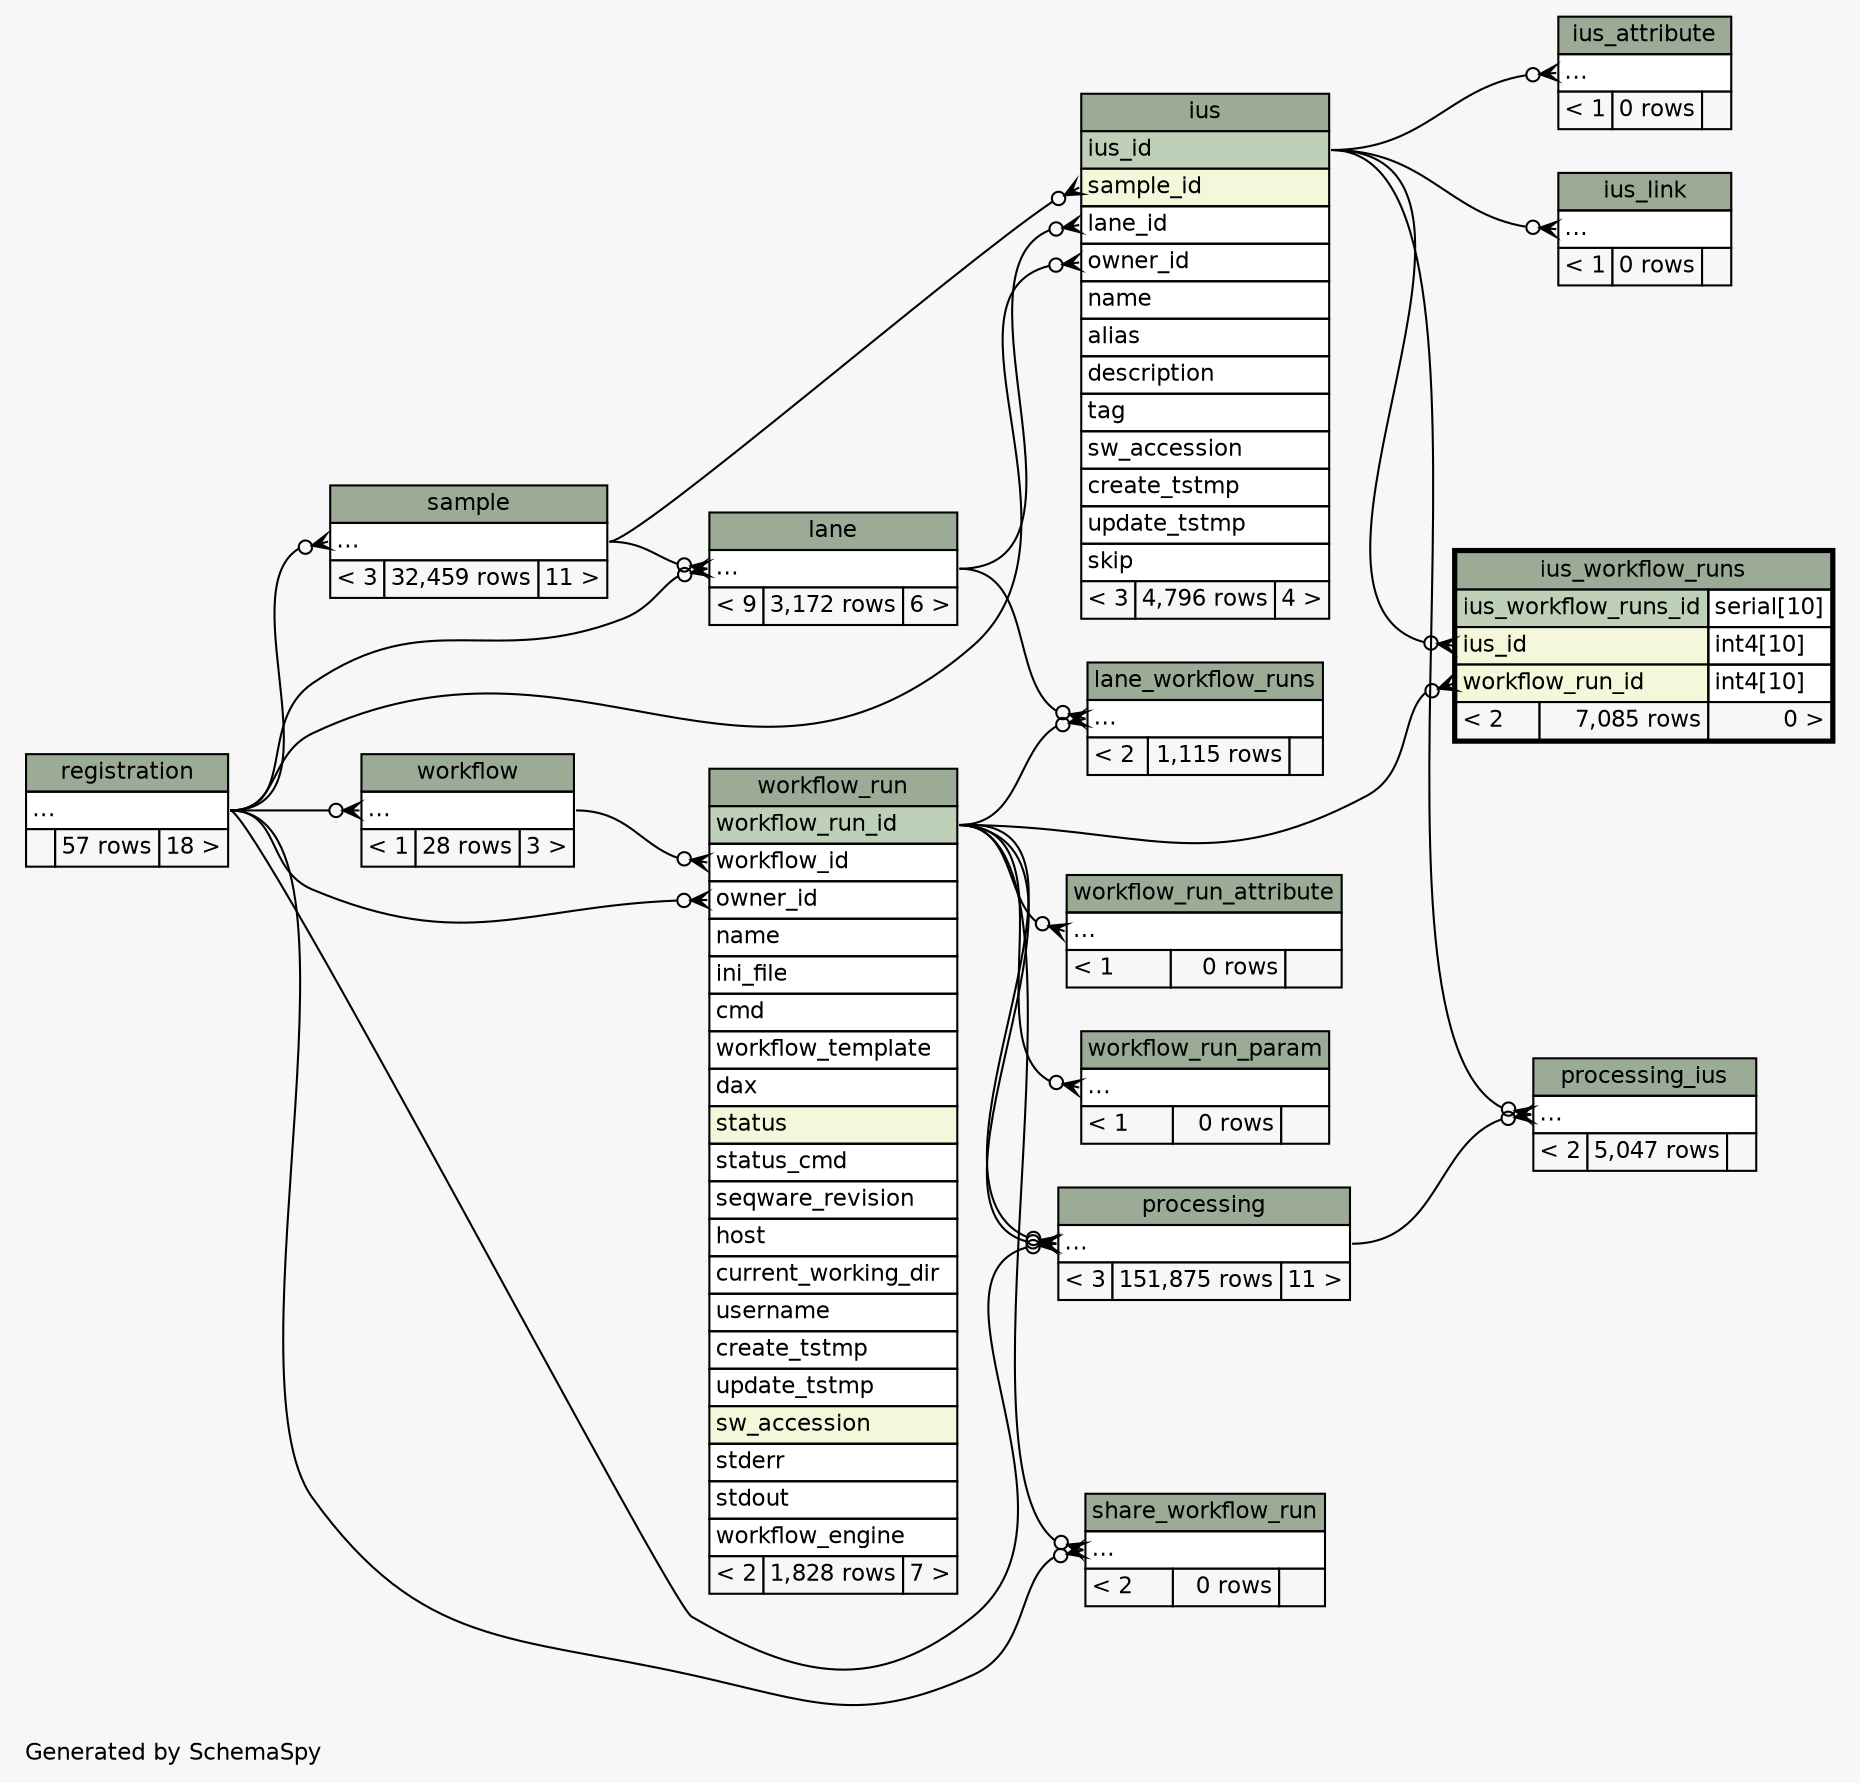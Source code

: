 // dot 2.32.0 on Mac OS X 10.8.3
// SchemaSpy rev 590
digraph "twoDegreesRelationshipsDiagram" {
  graph [
    rankdir="RL"
    bgcolor="#f7f7f7"
    label="\nGenerated by SchemaSpy"
    labeljust="l"
    nodesep="0.18"
    ranksep="0.46"
    fontname="Helvetica"
    fontsize="11"
  ];
  node [
    fontname="Helvetica"
    fontsize="11"
    shape="plaintext"
  ];
  edge [
    arrowsize="0.8"
  ];
  "ius":"lane_id":w -> "lane":"elipses":e [arrowhead=none dir=back arrowtail=crowodot];
  "ius":"owner_id":w -> "registration":"elipses":e [arrowhead=none dir=back arrowtail=crowodot];
  "ius":"sample_id":w -> "sample":"elipses":e [arrowhead=none dir=back arrowtail=crowodot];
  "ius_attribute":"elipses":w -> "ius":"ius_id":e [arrowhead=none dir=back arrowtail=crowodot];
  "ius_link":"elipses":w -> "ius":"ius_id":e [arrowhead=none dir=back arrowtail=crowodot];
  "ius_workflow_runs":"ius_id":w -> "ius":"ius_id":e [arrowhead=none dir=back arrowtail=crowodot];
  "ius_workflow_runs":"workflow_run_id":w -> "workflow_run":"workflow_run_id":e [arrowhead=none dir=back arrowtail=crowodot];
  "lane":"elipses":w -> "registration":"elipses":e [arrowhead=none dir=back arrowtail=crowodot];
  "lane":"elipses":w -> "sample":"elipses":e [arrowhead=none dir=back arrowtail=crowodot];
  "lane_workflow_runs":"elipses":w -> "lane":"elipses":e [arrowhead=none dir=back arrowtail=crowodot];
  "lane_workflow_runs":"elipses":w -> "workflow_run":"workflow_run_id":e [arrowhead=none dir=back arrowtail=crowodot];
  "processing":"elipses":w -> "workflow_run":"workflow_run_id":e [arrowhead=none dir=back arrowtail=crowodot];
  "processing":"elipses":w -> "registration":"elipses":e [arrowhead=none dir=back arrowtail=crowodot];
  "processing":"elipses":w -> "workflow_run":"workflow_run_id":e [arrowhead=none dir=back arrowtail=crowodot];
  "processing_ius":"elipses":w -> "ius":"ius_id":e [arrowhead=none dir=back arrowtail=crowodot];
  "processing_ius":"elipses":w -> "processing":"elipses":e [arrowhead=none dir=back arrowtail=crowodot];
  "sample":"elipses":w -> "registration":"elipses":e [arrowhead=none dir=back arrowtail=crowodot];
  "share_workflow_run":"elipses":w -> "registration":"elipses":e [arrowhead=none dir=back arrowtail=crowodot];
  "share_workflow_run":"elipses":w -> "workflow_run":"workflow_run_id":e [arrowhead=none dir=back arrowtail=crowodot];
  "workflow":"elipses":w -> "registration":"elipses":e [arrowhead=none dir=back arrowtail=crowodot];
  "workflow_run":"owner_id":w -> "registration":"elipses":e [arrowhead=none dir=back arrowtail=crowodot];
  "workflow_run":"workflow_id":w -> "workflow":"elipses":e [arrowhead=none dir=back arrowtail=crowodot];
  "workflow_run_attribute":"elipses":w -> "workflow_run":"workflow_run_id":e [arrowhead=none dir=back arrowtail=crowodot];
  "workflow_run_param":"elipses":w -> "workflow_run":"workflow_run_id":e [arrowhead=none dir=back arrowtail=crowodot];
  "ius" [
    label=<
    <TABLE BORDER="0" CELLBORDER="1" CELLSPACING="0" BGCOLOR="#ffffff">
      <TR><TD COLSPAN="3" BGCOLOR="#9bab96" ALIGN="CENTER">ius</TD></TR>
      <TR><TD PORT="ius_id" COLSPAN="3" BGCOLOR="#bed1b8" ALIGN="LEFT">ius_id</TD></TR>
      <TR><TD PORT="sample_id" COLSPAN="3" BGCOLOR="#f4f7da" ALIGN="LEFT">sample_id</TD></TR>
      <TR><TD PORT="lane_id" COLSPAN="3" ALIGN="LEFT">lane_id</TD></TR>
      <TR><TD PORT="owner_id" COLSPAN="3" ALIGN="LEFT">owner_id</TD></TR>
      <TR><TD PORT="name" COLSPAN="3" ALIGN="LEFT">name</TD></TR>
      <TR><TD PORT="alias" COLSPAN="3" ALIGN="LEFT">alias</TD></TR>
      <TR><TD PORT="description" COLSPAN="3" ALIGN="LEFT">description</TD></TR>
      <TR><TD PORT="tag" COLSPAN="3" ALIGN="LEFT">tag</TD></TR>
      <TR><TD PORT="sw_accession" COLSPAN="3" ALIGN="LEFT">sw_accession</TD></TR>
      <TR><TD PORT="create_tstmp" COLSPAN="3" ALIGN="LEFT">create_tstmp</TD></TR>
      <TR><TD PORT="update_tstmp" COLSPAN="3" ALIGN="LEFT">update_tstmp</TD></TR>
      <TR><TD PORT="skip" COLSPAN="3" ALIGN="LEFT">skip</TD></TR>
      <TR><TD ALIGN="LEFT" BGCOLOR="#f7f7f7">&lt; 3</TD><TD ALIGN="RIGHT" BGCOLOR="#f7f7f7">4,796 rows</TD><TD ALIGN="RIGHT" BGCOLOR="#f7f7f7">4 &gt;</TD></TR>
    </TABLE>>
    URL="ius.html"
    tooltip="ius"
  ];
  "ius_attribute" [
    label=<
    <TABLE BORDER="0" CELLBORDER="1" CELLSPACING="0" BGCOLOR="#ffffff">
      <TR><TD COLSPAN="3" BGCOLOR="#9bab96" ALIGN="CENTER">ius_attribute</TD></TR>
      <TR><TD PORT="elipses" COLSPAN="3" ALIGN="LEFT">...</TD></TR>
      <TR><TD ALIGN="LEFT" BGCOLOR="#f7f7f7">&lt; 1</TD><TD ALIGN="RIGHT" BGCOLOR="#f7f7f7">0 rows</TD><TD ALIGN="RIGHT" BGCOLOR="#f7f7f7">  </TD></TR>
    </TABLE>>
    URL="ius_attribute.html"
    tooltip="ius_attribute"
  ];
  "ius_link" [
    label=<
    <TABLE BORDER="0" CELLBORDER="1" CELLSPACING="0" BGCOLOR="#ffffff">
      <TR><TD COLSPAN="3" BGCOLOR="#9bab96" ALIGN="CENTER">ius_link</TD></TR>
      <TR><TD PORT="elipses" COLSPAN="3" ALIGN="LEFT">...</TD></TR>
      <TR><TD ALIGN="LEFT" BGCOLOR="#f7f7f7">&lt; 1</TD><TD ALIGN="RIGHT" BGCOLOR="#f7f7f7">0 rows</TD><TD ALIGN="RIGHT" BGCOLOR="#f7f7f7">  </TD></TR>
    </TABLE>>
    URL="ius_link.html"
    tooltip="ius_link"
  ];
  "ius_workflow_runs" [
    label=<
    <TABLE BORDER="2" CELLBORDER="1" CELLSPACING="0" BGCOLOR="#ffffff">
      <TR><TD COLSPAN="3" BGCOLOR="#9bab96" ALIGN="CENTER">ius_workflow_runs</TD></TR>
      <TR><TD PORT="ius_workflow_runs_id" COLSPAN="2" BGCOLOR="#bed1b8" ALIGN="LEFT">ius_workflow_runs_id</TD><TD PORT="ius_workflow_runs_id.type" ALIGN="LEFT">serial[10]</TD></TR>
      <TR><TD PORT="ius_id" COLSPAN="2" BGCOLOR="#f4f7da" ALIGN="LEFT">ius_id</TD><TD PORT="ius_id.type" ALIGN="LEFT">int4[10]</TD></TR>
      <TR><TD PORT="workflow_run_id" COLSPAN="2" BGCOLOR="#f4f7da" ALIGN="LEFT">workflow_run_id</TD><TD PORT="workflow_run_id.type" ALIGN="LEFT">int4[10]</TD></TR>
      <TR><TD ALIGN="LEFT" BGCOLOR="#f7f7f7">&lt; 2</TD><TD ALIGN="RIGHT" BGCOLOR="#f7f7f7">7,085 rows</TD><TD ALIGN="RIGHT" BGCOLOR="#f7f7f7">0 &gt;</TD></TR>
    </TABLE>>
    URL="ius_workflow_runs.html"
    tooltip="ius_workflow_runs"
  ];
  "lane" [
    label=<
    <TABLE BORDER="0" CELLBORDER="1" CELLSPACING="0" BGCOLOR="#ffffff">
      <TR><TD COLSPAN="3" BGCOLOR="#9bab96" ALIGN="CENTER">lane</TD></TR>
      <TR><TD PORT="elipses" COLSPAN="3" ALIGN="LEFT">...</TD></TR>
      <TR><TD ALIGN="LEFT" BGCOLOR="#f7f7f7">&lt; 9</TD><TD ALIGN="RIGHT" BGCOLOR="#f7f7f7">3,172 rows</TD><TD ALIGN="RIGHT" BGCOLOR="#f7f7f7">6 &gt;</TD></TR>
    </TABLE>>
    URL="lane.html"
    tooltip="lane"
  ];
  "lane_workflow_runs" [
    label=<
    <TABLE BORDER="0" CELLBORDER="1" CELLSPACING="0" BGCOLOR="#ffffff">
      <TR><TD COLSPAN="3" BGCOLOR="#9bab96" ALIGN="CENTER">lane_workflow_runs</TD></TR>
      <TR><TD PORT="elipses" COLSPAN="3" ALIGN="LEFT">...</TD></TR>
      <TR><TD ALIGN="LEFT" BGCOLOR="#f7f7f7">&lt; 2</TD><TD ALIGN="RIGHT" BGCOLOR="#f7f7f7">1,115 rows</TD><TD ALIGN="RIGHT" BGCOLOR="#f7f7f7">  </TD></TR>
    </TABLE>>
    URL="lane_workflow_runs.html"
    tooltip="lane_workflow_runs"
  ];
  "processing" [
    label=<
    <TABLE BORDER="0" CELLBORDER="1" CELLSPACING="0" BGCOLOR="#ffffff">
      <TR><TD COLSPAN="3" BGCOLOR="#9bab96" ALIGN="CENTER">processing</TD></TR>
      <TR><TD PORT="elipses" COLSPAN="3" ALIGN="LEFT">...</TD></TR>
      <TR><TD ALIGN="LEFT" BGCOLOR="#f7f7f7">&lt; 3</TD><TD ALIGN="RIGHT" BGCOLOR="#f7f7f7">151,875 rows</TD><TD ALIGN="RIGHT" BGCOLOR="#f7f7f7">11 &gt;</TD></TR>
    </TABLE>>
    URL="processing.html"
    tooltip="processing"
  ];
  "processing_ius" [
    label=<
    <TABLE BORDER="0" CELLBORDER="1" CELLSPACING="0" BGCOLOR="#ffffff">
      <TR><TD COLSPAN="3" BGCOLOR="#9bab96" ALIGN="CENTER">processing_ius</TD></TR>
      <TR><TD PORT="elipses" COLSPAN="3" ALIGN="LEFT">...</TD></TR>
      <TR><TD ALIGN="LEFT" BGCOLOR="#f7f7f7">&lt; 2</TD><TD ALIGN="RIGHT" BGCOLOR="#f7f7f7">5,047 rows</TD><TD ALIGN="RIGHT" BGCOLOR="#f7f7f7">  </TD></TR>
    </TABLE>>
    URL="processing_ius.html"
    tooltip="processing_ius"
  ];
  "registration" [
    label=<
    <TABLE BORDER="0" CELLBORDER="1" CELLSPACING="0" BGCOLOR="#ffffff">
      <TR><TD COLSPAN="3" BGCOLOR="#9bab96" ALIGN="CENTER">registration</TD></TR>
      <TR><TD PORT="elipses" COLSPAN="3" ALIGN="LEFT">...</TD></TR>
      <TR><TD ALIGN="LEFT" BGCOLOR="#f7f7f7">  </TD><TD ALIGN="RIGHT" BGCOLOR="#f7f7f7">57 rows</TD><TD ALIGN="RIGHT" BGCOLOR="#f7f7f7">18 &gt;</TD></TR>
    </TABLE>>
    URL="registration.html"
    tooltip="registration"
  ];
  "sample" [
    label=<
    <TABLE BORDER="0" CELLBORDER="1" CELLSPACING="0" BGCOLOR="#ffffff">
      <TR><TD COLSPAN="3" BGCOLOR="#9bab96" ALIGN="CENTER">sample</TD></TR>
      <TR><TD PORT="elipses" COLSPAN="3" ALIGN="LEFT">...</TD></TR>
      <TR><TD ALIGN="LEFT" BGCOLOR="#f7f7f7">&lt; 3</TD><TD ALIGN="RIGHT" BGCOLOR="#f7f7f7">32,459 rows</TD><TD ALIGN="RIGHT" BGCOLOR="#f7f7f7">11 &gt;</TD></TR>
    </TABLE>>
    URL="sample.html"
    tooltip="sample"
  ];
  "share_workflow_run" [
    label=<
    <TABLE BORDER="0" CELLBORDER="1" CELLSPACING="0" BGCOLOR="#ffffff">
      <TR><TD COLSPAN="3" BGCOLOR="#9bab96" ALIGN="CENTER">share_workflow_run</TD></TR>
      <TR><TD PORT="elipses" COLSPAN="3" ALIGN="LEFT">...</TD></TR>
      <TR><TD ALIGN="LEFT" BGCOLOR="#f7f7f7">&lt; 2</TD><TD ALIGN="RIGHT" BGCOLOR="#f7f7f7">0 rows</TD><TD ALIGN="RIGHT" BGCOLOR="#f7f7f7">  </TD></TR>
    </TABLE>>
    URL="share_workflow_run.html"
    tooltip="share_workflow_run"
  ];
  "workflow" [
    label=<
    <TABLE BORDER="0" CELLBORDER="1" CELLSPACING="0" BGCOLOR="#ffffff">
      <TR><TD COLSPAN="3" BGCOLOR="#9bab96" ALIGN="CENTER">workflow</TD></TR>
      <TR><TD PORT="elipses" COLSPAN="3" ALIGN="LEFT">...</TD></TR>
      <TR><TD ALIGN="LEFT" BGCOLOR="#f7f7f7">&lt; 1</TD><TD ALIGN="RIGHT" BGCOLOR="#f7f7f7">28 rows</TD><TD ALIGN="RIGHT" BGCOLOR="#f7f7f7">3 &gt;</TD></TR>
    </TABLE>>
    URL="workflow.html"
    tooltip="workflow"
  ];
  "workflow_run" [
    label=<
    <TABLE BORDER="0" CELLBORDER="1" CELLSPACING="0" BGCOLOR="#ffffff">
      <TR><TD COLSPAN="3" BGCOLOR="#9bab96" ALIGN="CENTER">workflow_run</TD></TR>
      <TR><TD PORT="workflow_run_id" COLSPAN="3" BGCOLOR="#bed1b8" ALIGN="LEFT">workflow_run_id</TD></TR>
      <TR><TD PORT="workflow_id" COLSPAN="3" ALIGN="LEFT">workflow_id</TD></TR>
      <TR><TD PORT="owner_id" COLSPAN="3" ALIGN="LEFT">owner_id</TD></TR>
      <TR><TD PORT="name" COLSPAN="3" ALIGN="LEFT">name</TD></TR>
      <TR><TD PORT="ini_file" COLSPAN="3" ALIGN="LEFT">ini_file</TD></TR>
      <TR><TD PORT="cmd" COLSPAN="3" ALIGN="LEFT">cmd</TD></TR>
      <TR><TD PORT="workflow_template" COLSPAN="3" ALIGN="LEFT">workflow_template</TD></TR>
      <TR><TD PORT="dax" COLSPAN="3" ALIGN="LEFT">dax</TD></TR>
      <TR><TD PORT="status" COLSPAN="3" BGCOLOR="#f4f7da" ALIGN="LEFT">status</TD></TR>
      <TR><TD PORT="status_cmd" COLSPAN="3" ALIGN="LEFT">status_cmd</TD></TR>
      <TR><TD PORT="seqware_revision" COLSPAN="3" ALIGN="LEFT">seqware_revision</TD></TR>
      <TR><TD PORT="host" COLSPAN="3" ALIGN="LEFT">host</TD></TR>
      <TR><TD PORT="current_working_dir" COLSPAN="3" ALIGN="LEFT">current_working_dir</TD></TR>
      <TR><TD PORT="username" COLSPAN="3" ALIGN="LEFT">username</TD></TR>
      <TR><TD PORT="create_tstmp" COLSPAN="3" ALIGN="LEFT">create_tstmp</TD></TR>
      <TR><TD PORT="update_tstmp" COLSPAN="3" ALIGN="LEFT">update_tstmp</TD></TR>
      <TR><TD PORT="sw_accession" COLSPAN="3" BGCOLOR="#f4f7da" ALIGN="LEFT">sw_accession</TD></TR>
      <TR><TD PORT="stderr" COLSPAN="3" ALIGN="LEFT">stderr</TD></TR>
      <TR><TD PORT="stdout" COLSPAN="3" ALIGN="LEFT">stdout</TD></TR>
      <TR><TD PORT="workflow_engine" COLSPAN="3" ALIGN="LEFT">workflow_engine</TD></TR>
      <TR><TD ALIGN="LEFT" BGCOLOR="#f7f7f7">&lt; 2</TD><TD ALIGN="RIGHT" BGCOLOR="#f7f7f7">1,828 rows</TD><TD ALIGN="RIGHT" BGCOLOR="#f7f7f7">7 &gt;</TD></TR>
    </TABLE>>
    URL="workflow_run.html"
    tooltip="workflow_run"
  ];
  "workflow_run_attribute" [
    label=<
    <TABLE BORDER="0" CELLBORDER="1" CELLSPACING="0" BGCOLOR="#ffffff">
      <TR><TD COLSPAN="3" BGCOLOR="#9bab96" ALIGN="CENTER">workflow_run_attribute</TD></TR>
      <TR><TD PORT="elipses" COLSPAN="3" ALIGN="LEFT">...</TD></TR>
      <TR><TD ALIGN="LEFT" BGCOLOR="#f7f7f7">&lt; 1</TD><TD ALIGN="RIGHT" BGCOLOR="#f7f7f7">0 rows</TD><TD ALIGN="RIGHT" BGCOLOR="#f7f7f7">  </TD></TR>
    </TABLE>>
    URL="workflow_run_attribute.html"
    tooltip="workflow_run_attribute"
  ];
  "workflow_run_param" [
    label=<
    <TABLE BORDER="0" CELLBORDER="1" CELLSPACING="0" BGCOLOR="#ffffff">
      <TR><TD COLSPAN="3" BGCOLOR="#9bab96" ALIGN="CENTER">workflow_run_param</TD></TR>
      <TR><TD PORT="elipses" COLSPAN="3" ALIGN="LEFT">...</TD></TR>
      <TR><TD ALIGN="LEFT" BGCOLOR="#f7f7f7">&lt; 1</TD><TD ALIGN="RIGHT" BGCOLOR="#f7f7f7">0 rows</TD><TD ALIGN="RIGHT" BGCOLOR="#f7f7f7">  </TD></TR>
    </TABLE>>
    URL="workflow_run_param.html"
    tooltip="workflow_run_param"
  ];
}
